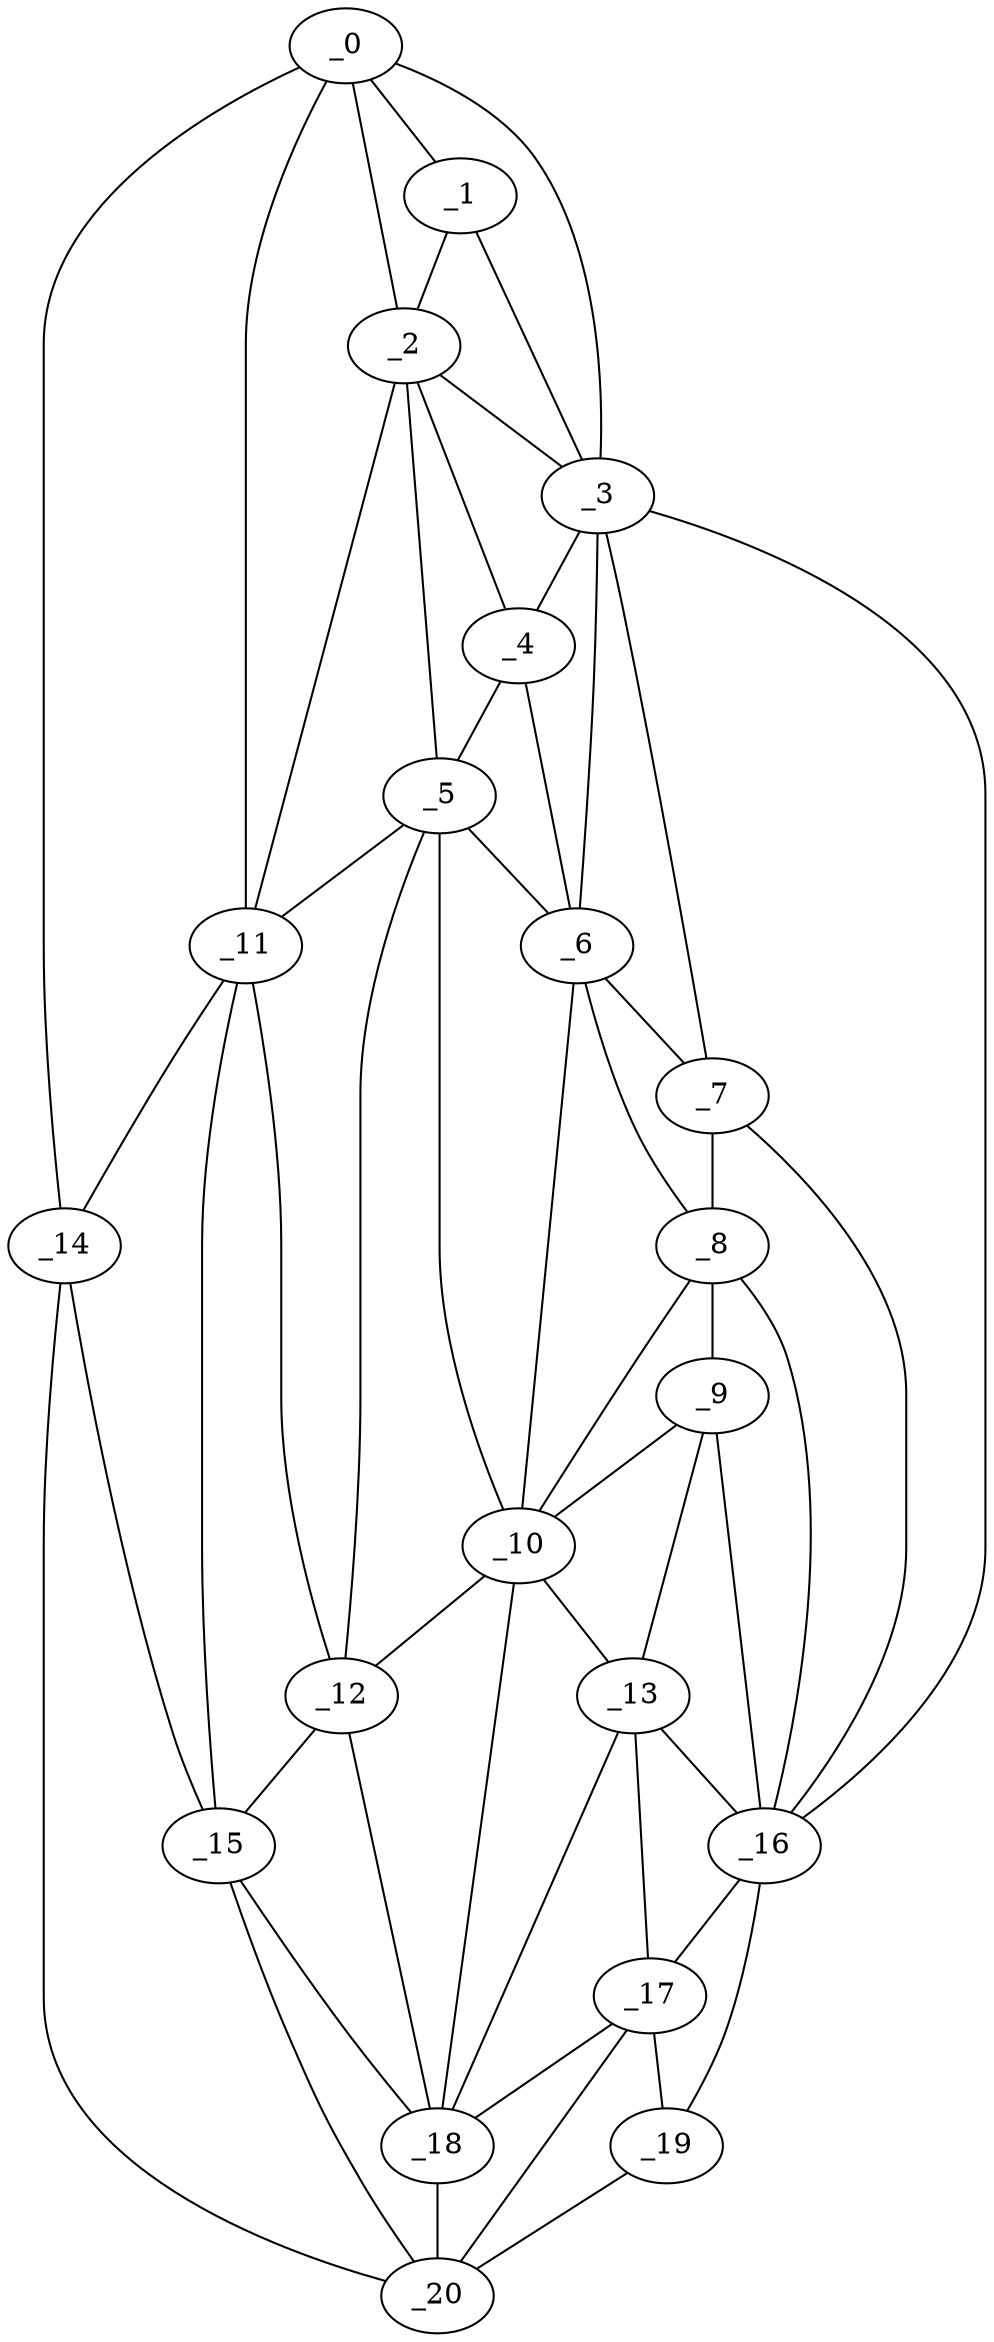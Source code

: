 graph "obj72__135.gxl" {
	_0	 [x=4,
		y=37];
	_1	 [x=17,
		y=39];
	_0 -- _1	 [valence=2];
	_2	 [x=34,
		y=46];
	_0 -- _2	 [valence=2];
	_3	 [x=37,
		y=28];
	_0 -- _3	 [valence=1];
	_11	 [x=90,
		y=86];
	_0 -- _11	 [valence=2];
	_14	 [x=106,
		y=96];
	_0 -- _14	 [valence=1];
	_1 -- _2	 [valence=2];
	_1 -- _3	 [valence=1];
	_2 -- _3	 [valence=2];
	_4	 [x=47,
		y=39];
	_2 -- _4	 [valence=1];
	_5	 [x=58,
		y=47];
	_2 -- _5	 [valence=1];
	_2 -- _11	 [valence=2];
	_3 -- _4	 [valence=1];
	_6	 [x=65,
		y=34];
	_3 -- _6	 [valence=2];
	_7	 [x=69,
		y=29];
	_3 -- _7	 [valence=1];
	_16	 [x=111,
		y=28];
	_3 -- _16	 [valence=1];
	_4 -- _5	 [valence=2];
	_4 -- _6	 [valence=2];
	_5 -- _6	 [valence=1];
	_10	 [x=87,
		y=41];
	_5 -- _10	 [valence=2];
	_5 -- _11	 [valence=2];
	_12	 [x=91,
		y=81];
	_5 -- _12	 [valence=2];
	_6 -- _7	 [valence=1];
	_8	 [x=75,
		y=30];
	_6 -- _8	 [valence=2];
	_6 -- _10	 [valence=2];
	_7 -- _8	 [valence=2];
	_7 -- _16	 [valence=2];
	_9	 [x=86,
		y=31];
	_8 -- _9	 [valence=2];
	_8 -- _10	 [valence=1];
	_8 -- _16	 [valence=2];
	_9 -- _10	 [valence=2];
	_13	 [x=97,
		y=36];
	_9 -- _13	 [valence=2];
	_9 -- _16	 [valence=2];
	_10 -- _12	 [valence=2];
	_10 -- _13	 [valence=2];
	_18	 [x=115,
		y=62];
	_10 -- _18	 [valence=2];
	_11 -- _12	 [valence=2];
	_11 -- _14	 [valence=2];
	_15	 [x=107,
		y=80];
	_11 -- _15	 [valence=2];
	_12 -- _15	 [valence=2];
	_12 -- _18	 [valence=1];
	_13 -- _16	 [valence=2];
	_17	 [x=114,
		y=41];
	_13 -- _17	 [valence=2];
	_13 -- _18	 [valence=1];
	_14 -- _15	 [valence=2];
	_20	 [x=126,
		y=51];
	_14 -- _20	 [valence=1];
	_15 -- _18	 [valence=1];
	_15 -- _20	 [valence=2];
	_16 -- _17	 [valence=2];
	_19	 [x=126,
		y=39];
	_16 -- _19	 [valence=1];
	_17 -- _18	 [valence=1];
	_17 -- _19	 [valence=2];
	_17 -- _20	 [valence=2];
	_18 -- _20	 [valence=2];
	_19 -- _20	 [valence=1];
}
